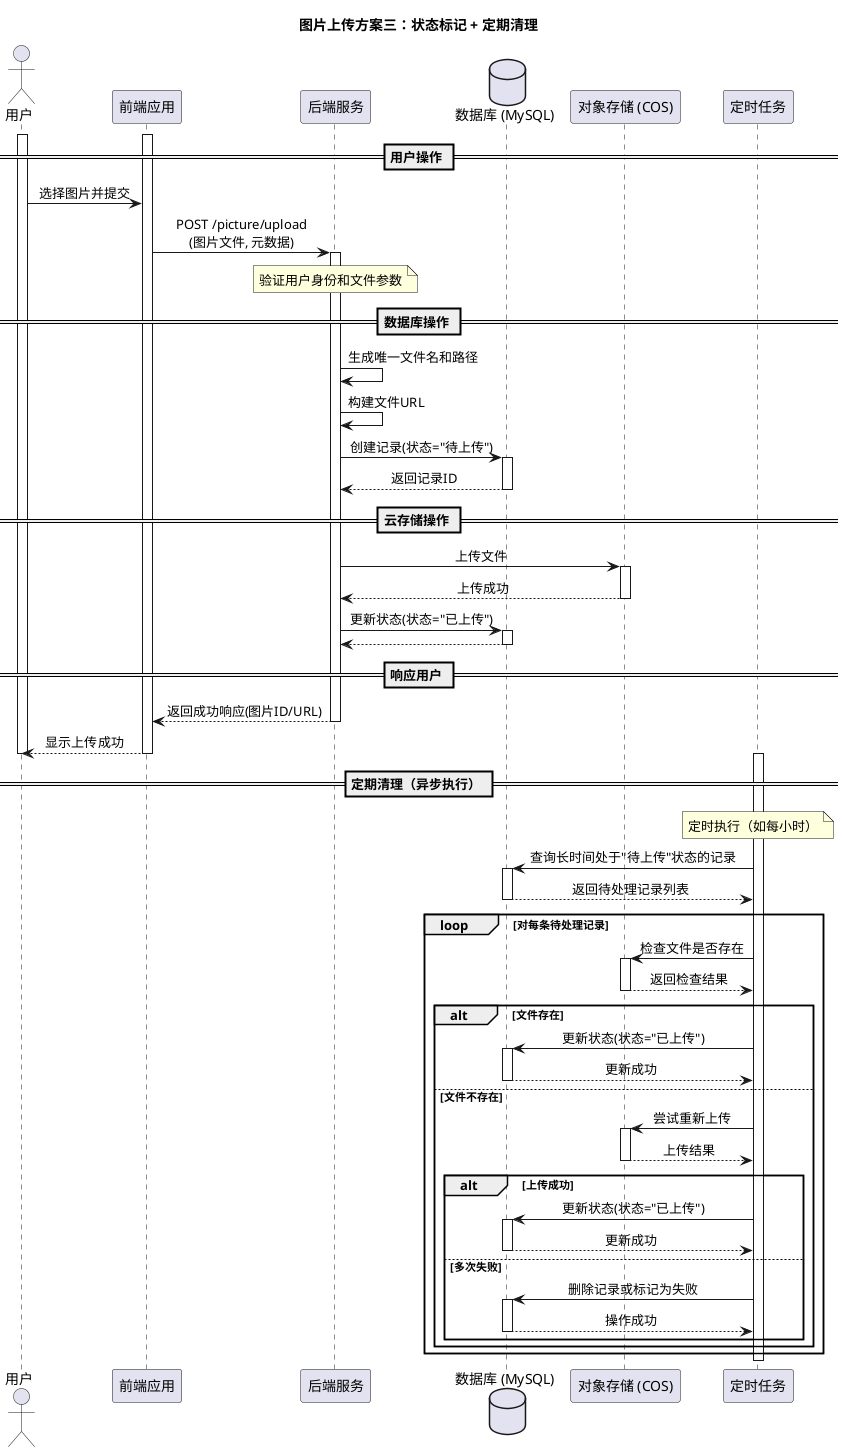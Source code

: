 @startuml
title 图片上传方案三：状态标记 + 定期清理

actor "用户" as User
participant "前端应用" as Frontend
participant "后端服务" as Backend
database "数据库 (MySQL)" as DB
participant "对象存储 (COS)" as Cloud
participant "定时任务" as Scheduler

skinparam sequenceMessageAlign center

activate Frontend
activate User

== 用户操作 ==
User -> Frontend : 选择图片并提交
Frontend -> Backend ++ : POST /picture/upload\n(图片文件, 元数据)
note over Backend : 验证用户身份和文件参数

== 数据库操作 ==
Backend -> Backend : 生成唯一文件名和路径
Backend -> Backend : 构建文件URL
Backend -> DB ++ : 创建记录(状态="待上传")
DB --> Backend -- : 返回记录ID

== 云存储操作 ==
Backend -> Cloud ++ : 上传文件
Cloud --> Backend -- : 上传成功
Backend -> DB ++ : 更新状态(状态="已上传")
DB --> Backend --

== 响应用户 ==
Backend --> Frontend -- : 返回成功响应(图片ID/URL)
Frontend --> User : 显示上传成功

deactivate User
deactivate Frontend

== 定期清理（异步执行） ==
note over Scheduler : 定时执行（如每小时）
activate Scheduler
Scheduler -> DB ++ : 查询长时间处于"待上传"状态的记录
DB --> Scheduler -- : 返回待处理记录列表

loop 对每条待处理记录
    Scheduler -> Cloud ++ : 检查文件是否存在
    Cloud --> Scheduler -- : 返回检查结果

    alt 文件存在
        Scheduler -> DB ++ : 更新状态(状态="已上传")
        DB --> Scheduler -- : 更新成功
    else 文件不存在
        Scheduler -> Cloud ++ : 尝试重新上传
        Cloud --> Scheduler -- : 上传结果

        alt 上传成功
            Scheduler -> DB ++ : 更新状态(状态="已上传")
            DB --> Scheduler -- : 更新成功
        else 多次失败
            Scheduler -> DB ++ : 删除记录或标记为失败
            DB --> Scheduler -- : 操作成功
        end
    end
end

deactivate Scheduler

@enduml